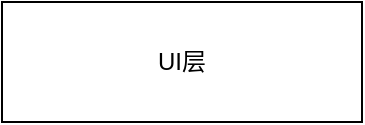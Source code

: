 <mxfile version="27.1.1">
  <diagram name="第 1 页" id="3cu35NO1a9RkYlvLexts">
    <mxGraphModel dx="730" dy="689" grid="1" gridSize="10" guides="1" tooltips="1" connect="1" arrows="1" fold="1" page="1" pageScale="1" pageWidth="827" pageHeight="1169" math="0" shadow="0">
      <root>
        <mxCell id="0" />
        <mxCell id="1" parent="0" />
        <mxCell id="CliKMEDj_C9YFRG2DEZx-1" value="UI层" style="rounded=0;whiteSpace=wrap;html=1;" vertex="1" parent="1">
          <mxGeometry x="310" y="330" width="180" height="60" as="geometry" />
        </mxCell>
      </root>
    </mxGraphModel>
  </diagram>
</mxfile>
